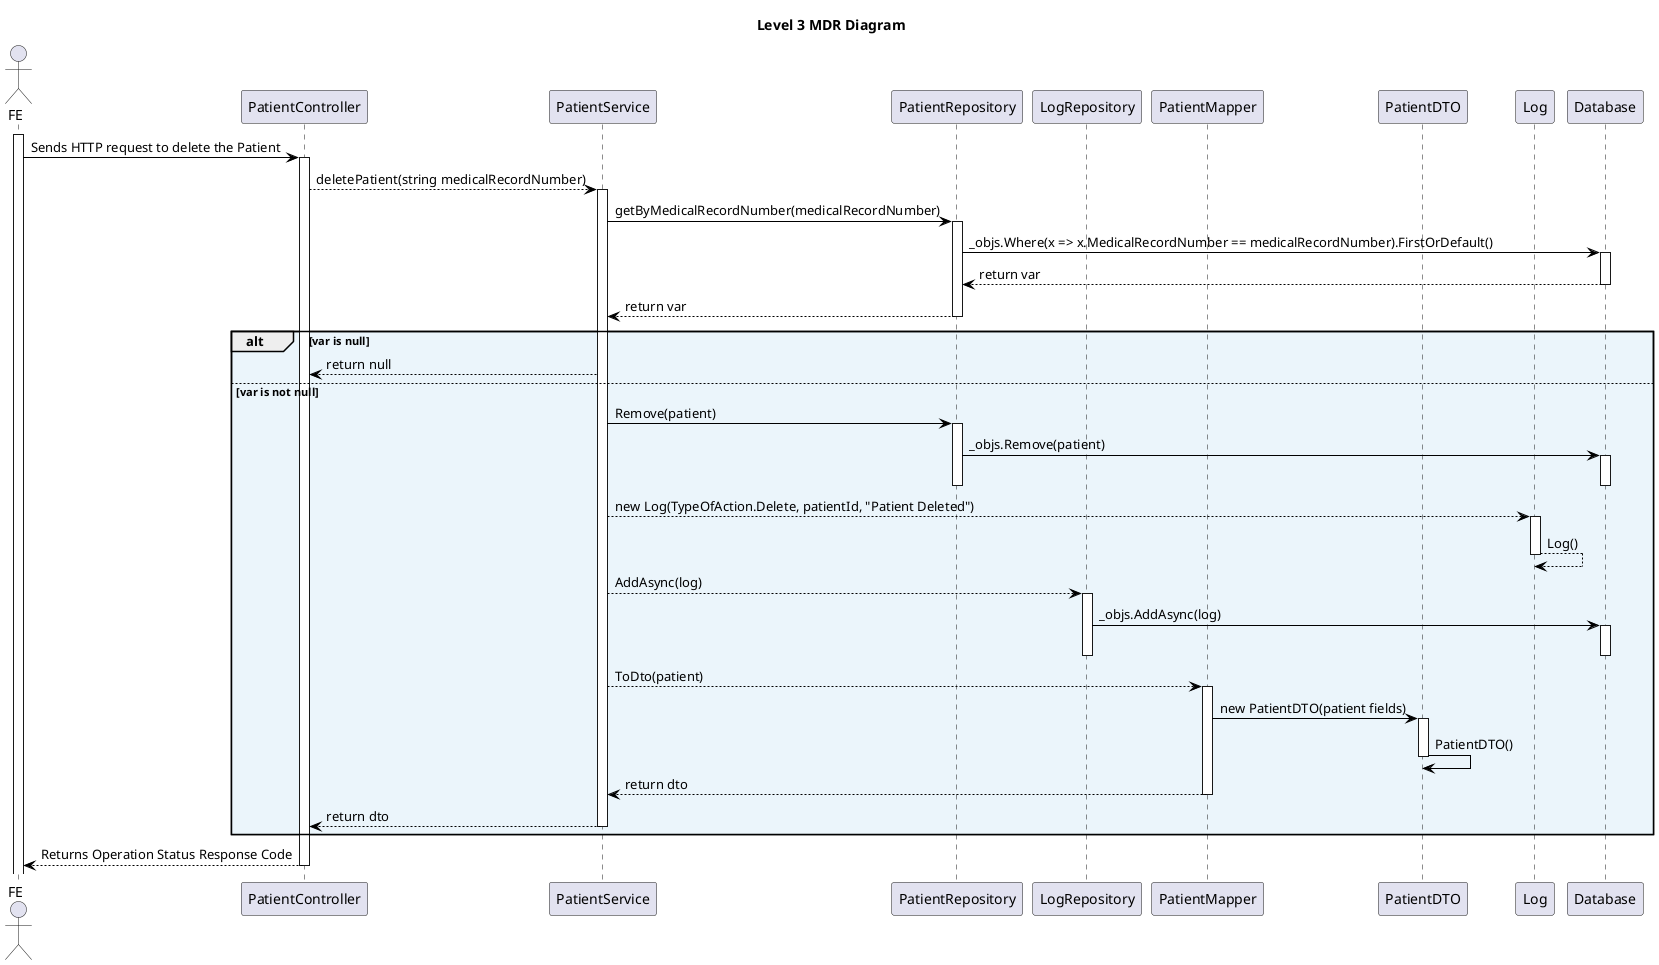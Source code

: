 @startuml level_3_MDR

title Level 3 MDR Diagram

hide empty members
'skinparam Linetype ortho

skinparam class {
    BackgroundColor<<valueObject>> #D6EAF8
    BackgroundColor<<root>> #FDEBD0
    BackgroundColor<<service>> #D1F2EB
    BackgroundColor #FEF9E7
    ArrowColor Black
}

skinparam package {
    BackgroundColor #EBF5FB
}

actor FE as FE
participant "PatientController" as C
participant "PatientService" as S
participant "PatientRepository" as R
participant "LogRepository" as LR
participant "PatientMapper" as M
participant "PatientDTO" as DTO
participant "Log" as L
participant "Database" as DB

activate FE
FE -> C: Sends HTTP request to delete the Patient
activate C
C --> S: deletePatient(string medicalRecordNumber)
activate S
S -> R: getByMedicalRecordNumber(medicalRecordNumber)
activate R
R -> DB: _objs.Where(x => x.MedicalRecordNumber == medicalRecordNumber).FirstOrDefault()
activate DB
DB --> R: return var
deactivate DB
R --> S: return var
deactivate R
alt var is null
    S --> C: return null
else var is not null
    S -> R: Remove(patient)
    activate R
    R -> DB: _objs.Remove(patient)
    activate DB
    deactivate DB
    deactivate R
    S --> L: new Log(TypeOfAction.Delete, patientId, "Patient Deleted")
    activate L
    L --> L: Log()
    deactivate L
    S --> LR: AddAsync(log)
    activate LR
    LR -> DB: _objs.AddAsync(log)
    activate DB
    deactivate DB
    deactivate LR
    S --> M: ToDto(patient)
    activate M
    M -> DTO: new PatientDTO(patient fields)
    activate DTO
    DTO -> DTO: PatientDTO()
    deactivate DTO
    M --> S: return dto
    deactivate M
    S --> C: return dto
    deactivate S
end
C --> FE: Returns Operation Status Response Code
deactivate C


@enduml